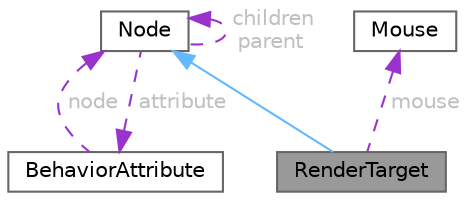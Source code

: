 digraph "RenderTarget"
{
 // LATEX_PDF_SIZE
  bgcolor="transparent";
  edge [fontname=Helvetica,fontsize=10,labelfontname=Helvetica,labelfontsize=10];
  node [fontname=Helvetica,fontsize=10,shape=box,height=0.2,width=0.4];
  Node1 [id="Node000001",label="RenderTarget",height=0.2,width=0.4,color="gray40", fillcolor="grey60", style="filled", fontcolor="black",tooltip="A structure to handle render targets."];
  Node2 -> Node1 [id="edge1_Node000001_Node000002",dir="back",color="steelblue1",style="solid",tooltip=" "];
  Node2 [id="Node000002",label="Node",height=0.2,width=0.4,color="gray40", fillcolor="white", style="filled",URL="$classNode.html",tooltip="Represents a node in the tree structure."];
  Node2 -> Node2 [id="edge2_Node000002_Node000002",dir="back",color="darkorchid3",style="dashed",tooltip=" ",label=" children\nparent",fontcolor="grey" ];
  Node3 -> Node2 [id="edge3_Node000002_Node000003",dir="back",color="darkorchid3",style="dashed",tooltip=" ",label=" attribute",fontcolor="grey" ];
  Node3 [id="Node000003",label="BehaviorAttribute",height=0.2,width=0.4,color="gray40", fillcolor="white", style="filled",URL="$unionBehaviorAttribute.html",tooltip="Union representing different types of behavior attributes."];
  Node2 -> Node3 [id="edge4_Node000003_Node000002",dir="back",color="darkorchid3",style="dashed",tooltip=" ",label=" node",fontcolor="grey" ];
  Node4 -> Node1 [id="edge5_Node000001_Node000004",dir="back",color="darkorchid3",style="dashed",tooltip=" ",label=" mouse",fontcolor="grey" ];
  Node4 [id="Node000004",label="Mouse",height=0.2,width=0.4,color="gray40", fillcolor="white", style="filled",URL="$structMouse.html",tooltip="Structure to store mouse state."];
}
